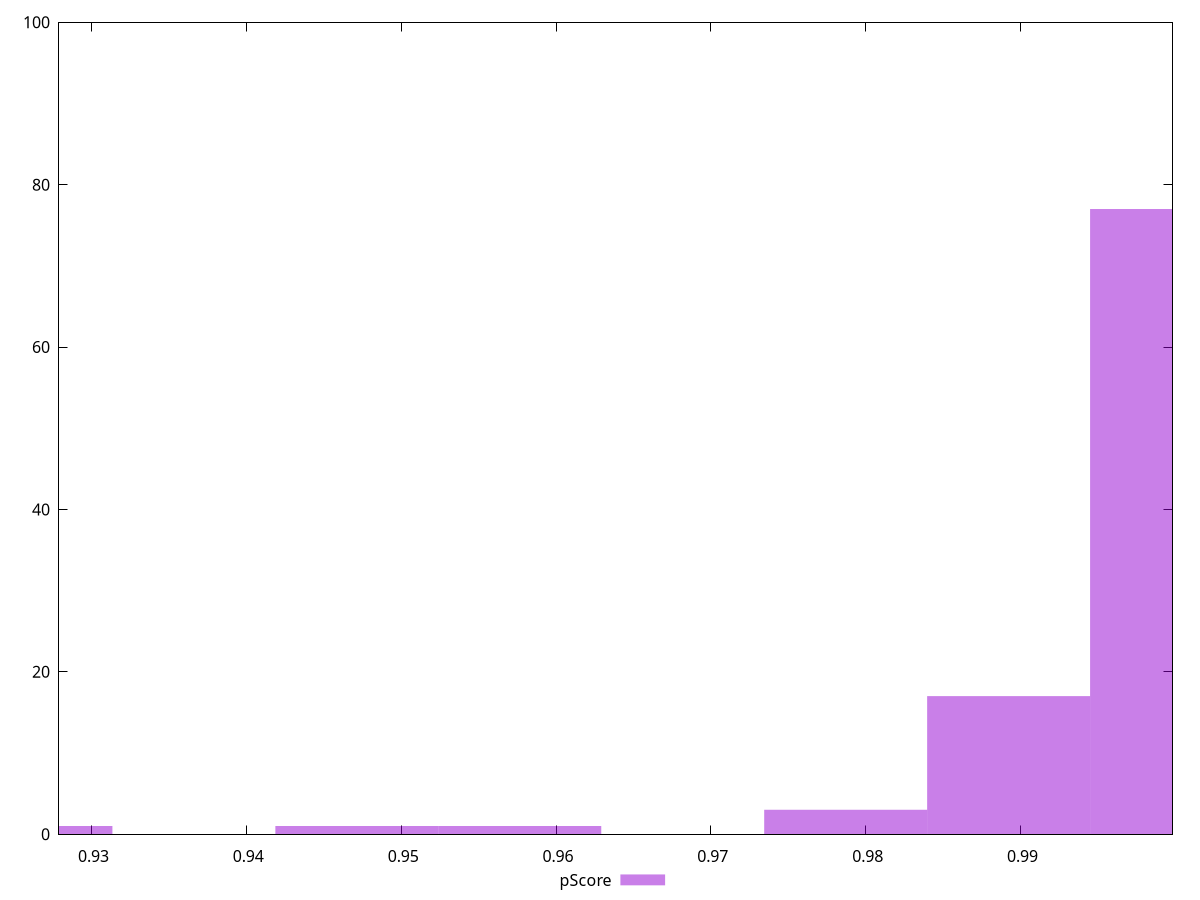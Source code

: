 reset

$pScore <<EOF
0.9997555452078261 77
0.989231802626691 17
0.9576605748832859 1
0.947136832302151 1
0.978708060045556 3
0.926089347139881 1
EOF

set key outside below
set boxwidth 0.01052374258113501
set xrange [0.9279016635842662:0.9998155958911281]
set yrange [0:100]
set trange [0:100]
set style fill transparent solid 0.5 noborder
set terminal svg size 640, 490 enhanced background rgb 'white'
set output "report_00017_2021-02-10T15-08-03.406Z/mainthread-work-breakdown/samples/pages+cached+noadtech/pScore/histogram.svg"

plot $pScore title "pScore" with boxes

reset
